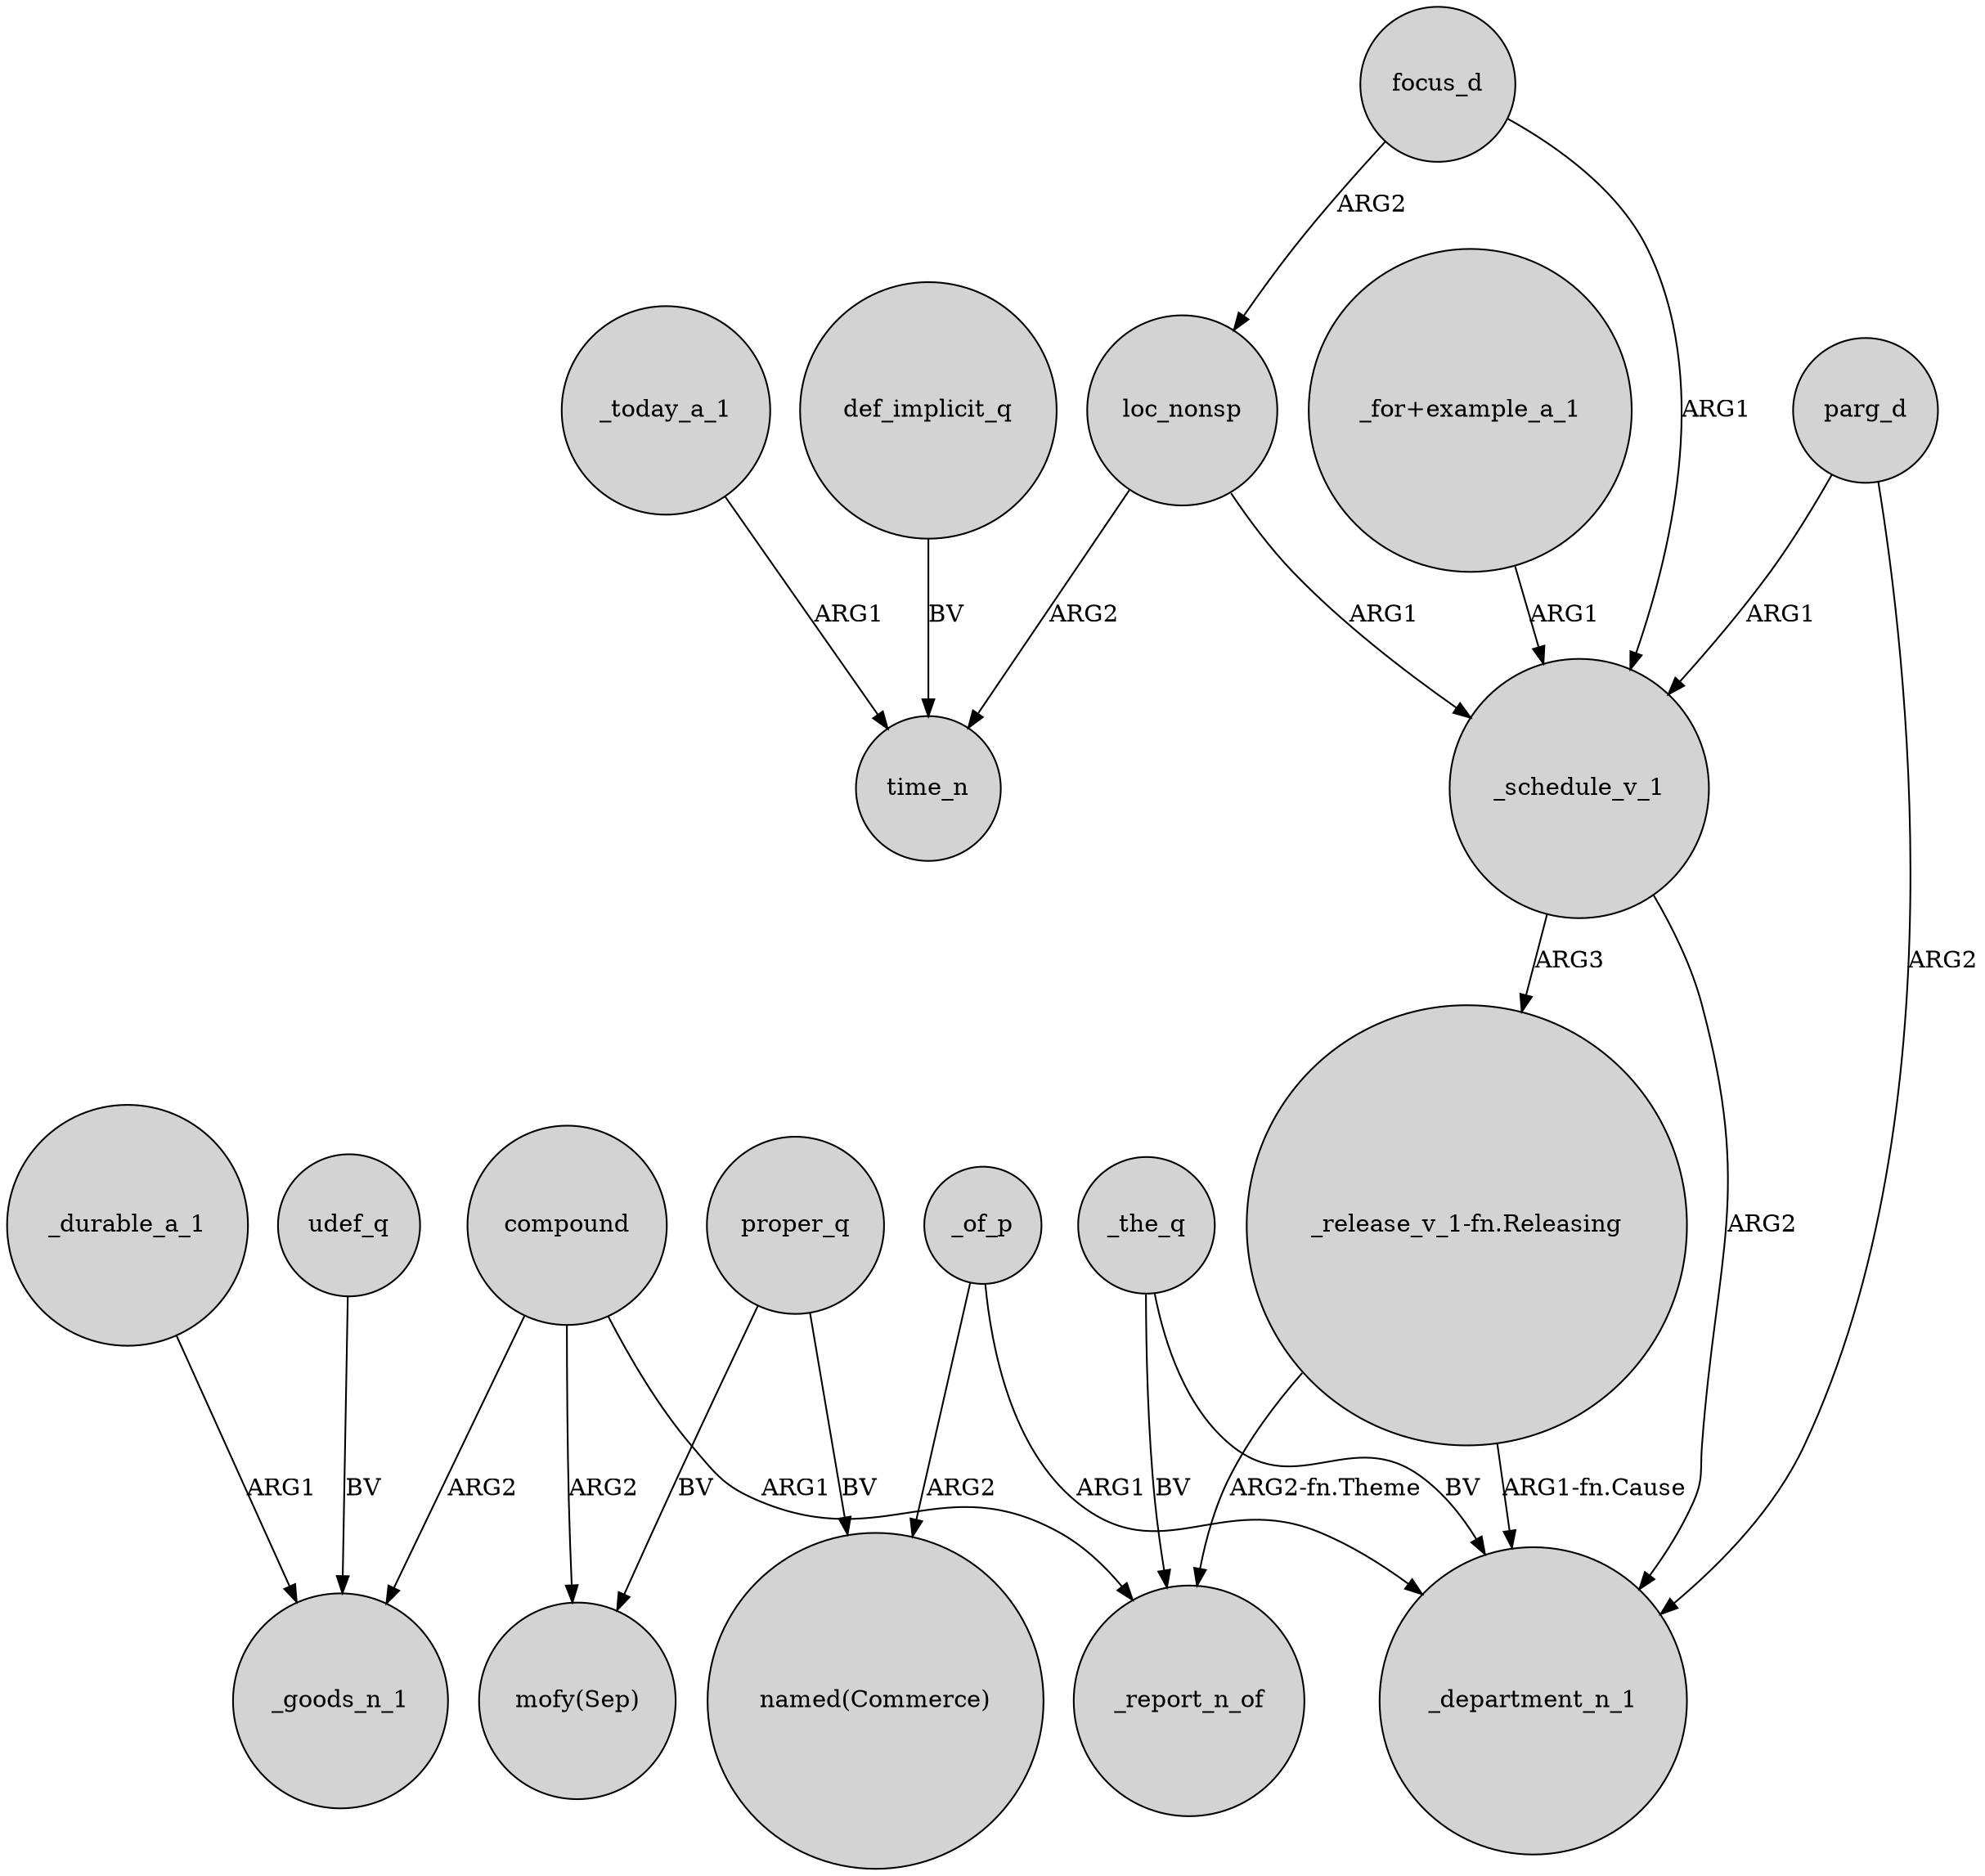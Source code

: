 digraph {
	node [shape=circle style=filled]
	focus_d -> loc_nonsp [label=ARG2]
	compound -> _report_n_of [label=ARG1]
	"_release_v_1-fn.Releasing" -> _department_n_1 [label="ARG1-fn.Cause"]
	_today_a_1 -> time_n [label=ARG1]
	compound -> _goods_n_1 [label=ARG2]
	"_release_v_1-fn.Releasing" -> _report_n_of [label="ARG2-fn.Theme"]
	_of_p -> _department_n_1 [label=ARG1]
	_of_p -> "named(Commerce)" [label=ARG2]
	proper_q -> "mofy(Sep)" [label=BV]
	_the_q -> _department_n_1 [label=BV]
	loc_nonsp -> time_n [label=ARG2]
	_durable_a_1 -> _goods_n_1 [label=ARG1]
	focus_d -> _schedule_v_1 [label=ARG1]
	udef_q -> _goods_n_1 [label=BV]
	_the_q -> _report_n_of [label=BV]
	loc_nonsp -> _schedule_v_1 [label=ARG1]
	proper_q -> "named(Commerce)" [label=BV]
	compound -> "mofy(Sep)" [label=ARG2]
	_schedule_v_1 -> _department_n_1 [label=ARG2]
	parg_d -> _department_n_1 [label=ARG2]
	parg_d -> _schedule_v_1 [label=ARG1]
	"_for+example_a_1" -> _schedule_v_1 [label=ARG1]
	_schedule_v_1 -> "_release_v_1-fn.Releasing" [label=ARG3]
	def_implicit_q -> time_n [label=BV]
}
